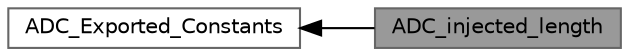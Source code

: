 digraph "ADC_injected_length"
{
 // LATEX_PDF_SIZE
  bgcolor="transparent";
  edge [fontname=Helvetica,fontsize=10,labelfontname=Helvetica,labelfontsize=10];
  node [fontname=Helvetica,fontsize=10,shape=box,height=0.2,width=0.4];
  rankdir=LR;
  Node2 [id="Node000002",label="ADC_Exported_Constants",height=0.2,width=0.4,color="grey40", fillcolor="white", style="filled",URL="$group___a_d_c___exported___constants.html",tooltip=" "];
  Node1 [id="Node000001",label="ADC_injected_length",height=0.2,width=0.4,color="gray40", fillcolor="grey60", style="filled", fontcolor="black",tooltip=" "];
  Node2->Node1 [shape=plaintext, dir="back", style="solid"];
}
